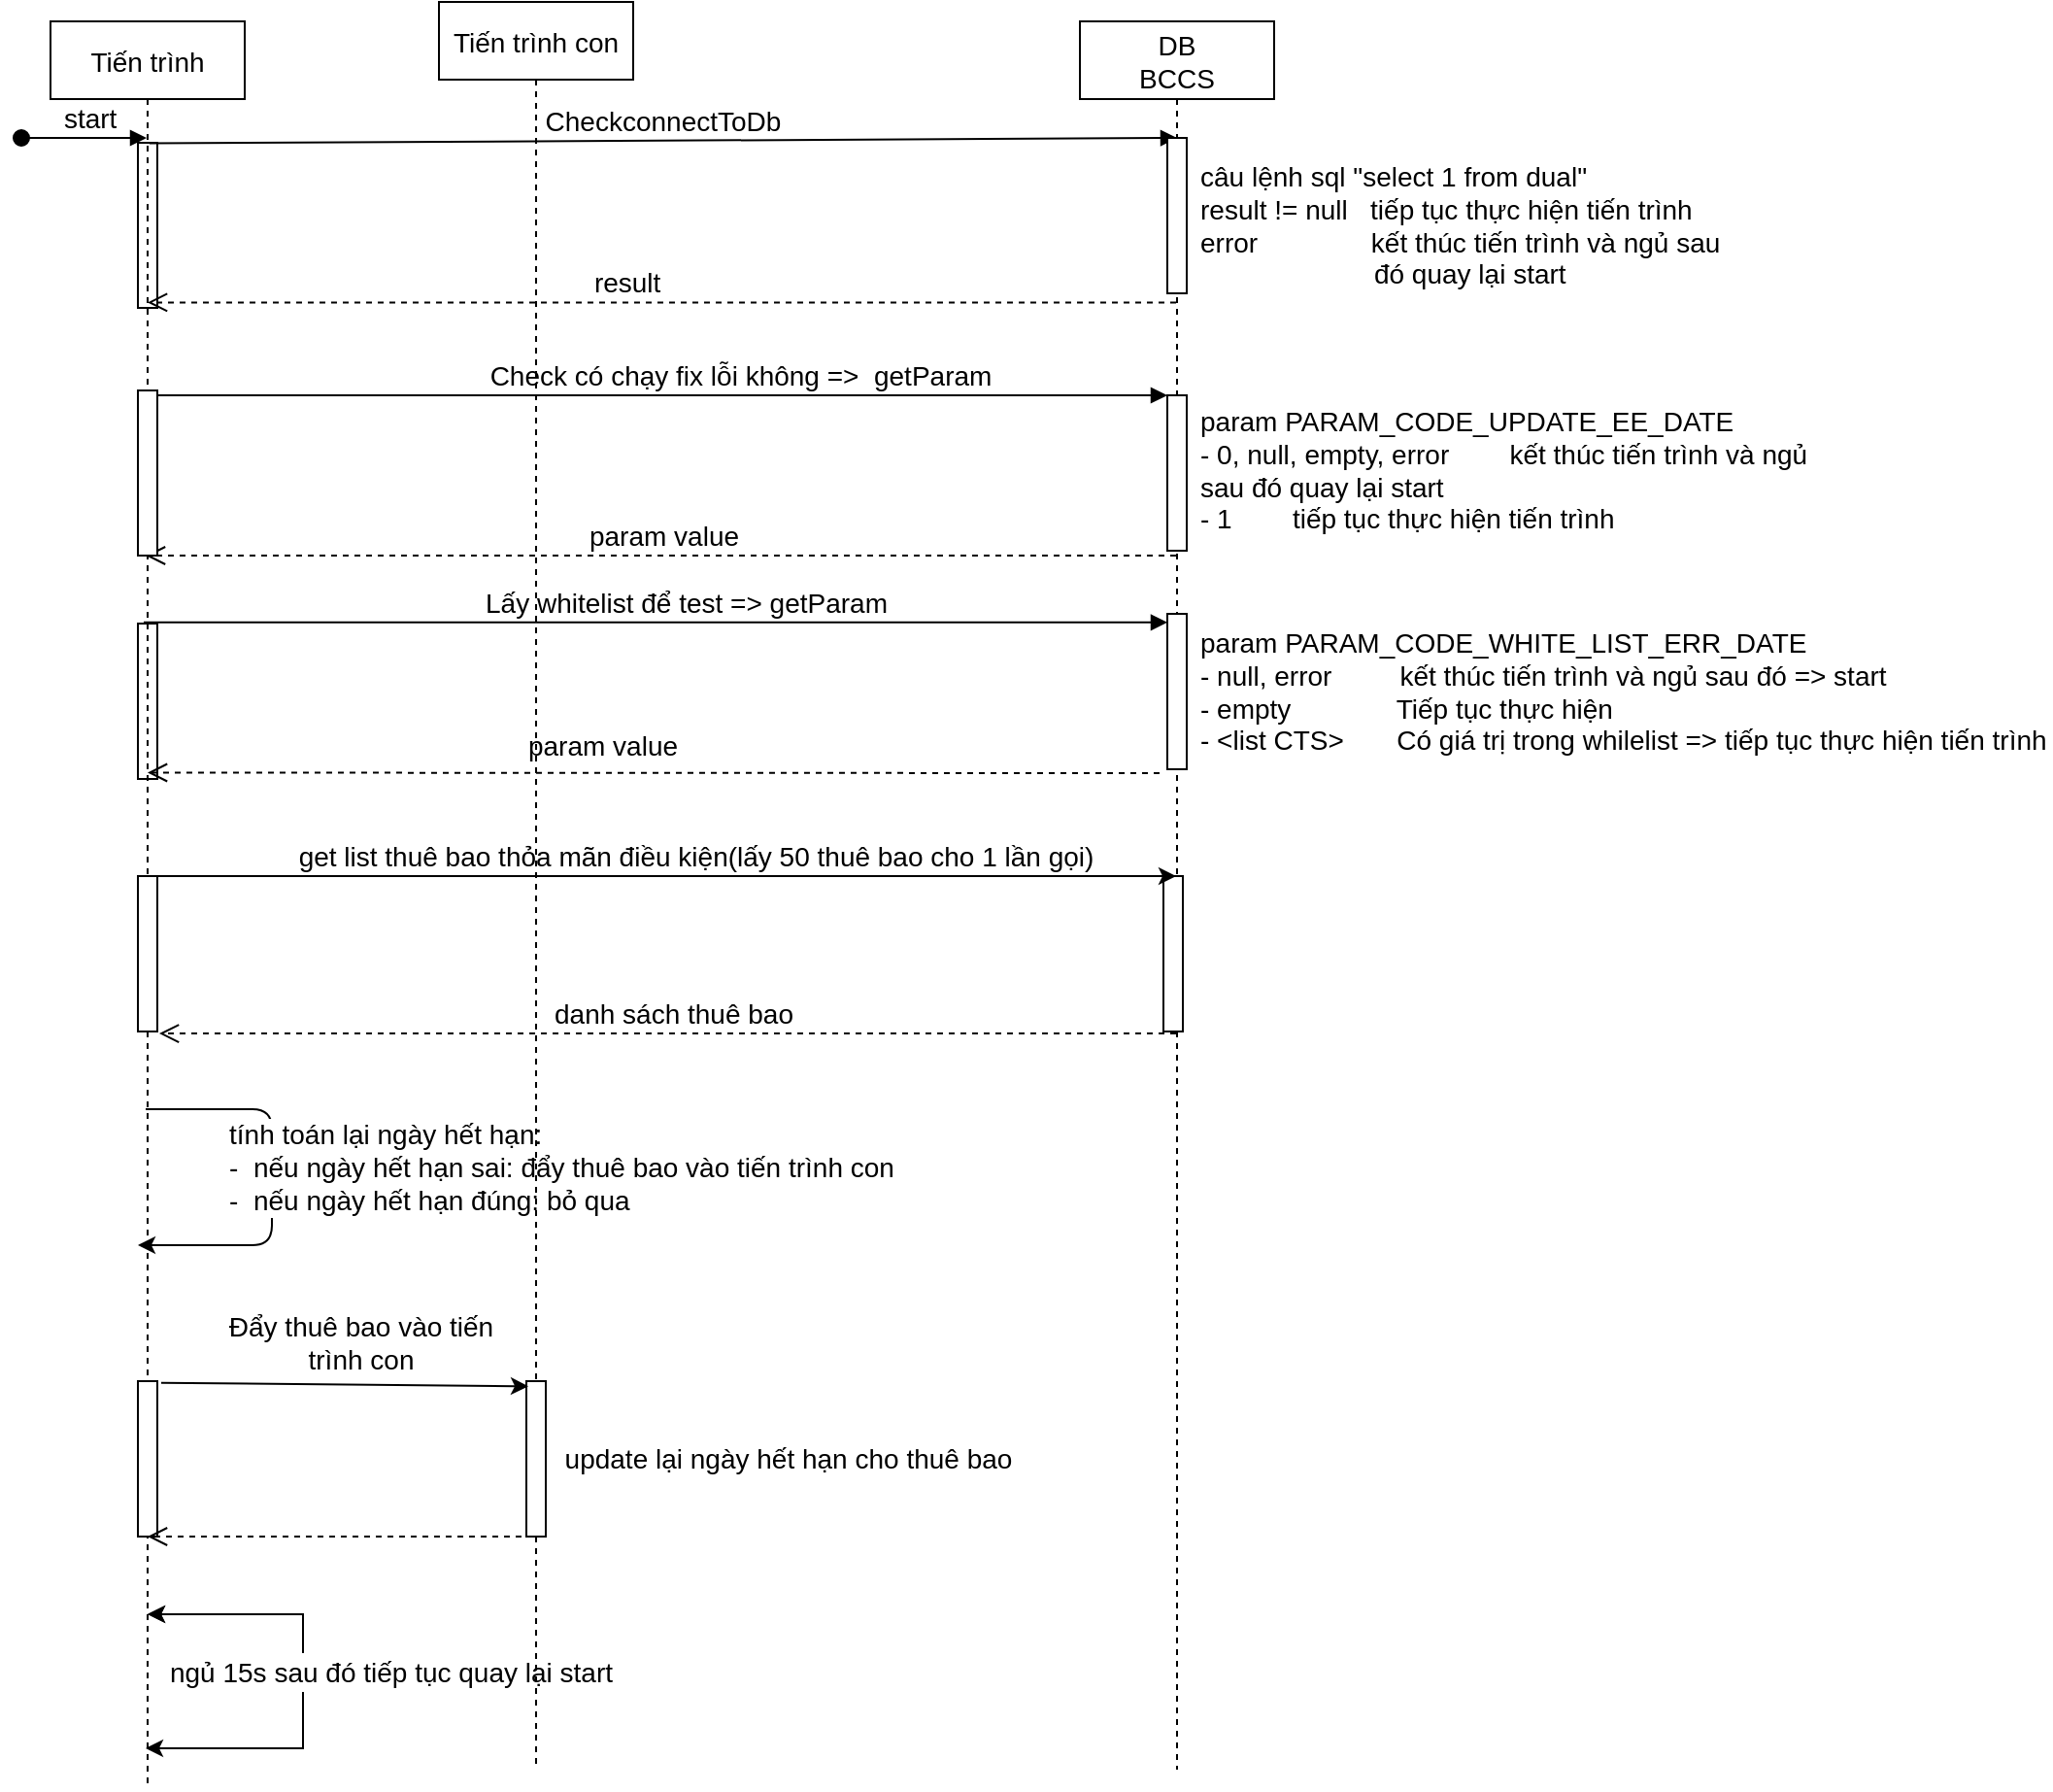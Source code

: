 <mxfile version="13.6.9" type="github">
  <diagram id="kgpKYQtTHZ0yAKxKKP6v" name="Page-1">
    <mxGraphModel dx="1422" dy="794" grid="1" gridSize="10" guides="1" tooltips="1" connect="1" arrows="1" fold="1" page="1" pageScale="1" pageWidth="850" pageHeight="1100" math="0" shadow="0">
      <root>
        <mxCell id="0" />
        <mxCell id="1" parent="0" />
        <mxCell id="1vematbYPJLGRJVCrZ_m-2" value="start " style="verticalAlign=bottom;startArrow=oval;endArrow=block;startSize=8;shadow=0;strokeWidth=1;fontSize=14;" edge="1" parent="1">
          <mxGeometry x="0.167" relative="1" as="geometry">
            <mxPoint x="15" y="150" as="sourcePoint" />
            <mxPoint as="offset" />
            <mxPoint x="79.5" y="150" as="targetPoint" />
          </mxGeometry>
        </mxCell>
        <mxCell id="1vematbYPJLGRJVCrZ_m-3" value="" style="points=[];perimeter=orthogonalPerimeter;rounded=0;shadow=0;strokeWidth=1;fontSize=14;" vertex="1" parent="1">
          <mxGeometry x="75" y="400" width="10" height="80" as="geometry" />
        </mxCell>
        <mxCell id="1vematbYPJLGRJVCrZ_m-4" value="" style="points=[];perimeter=orthogonalPerimeter;rounded=0;shadow=0;strokeWidth=1;fontSize=14;" vertex="1" parent="1">
          <mxGeometry x="75" y="152.5" width="10" height="85" as="geometry" />
        </mxCell>
        <mxCell id="1vematbYPJLGRJVCrZ_m-8" value="param value" style="verticalAlign=bottom;endArrow=open;dashed=1;endSize=8;shadow=0;strokeWidth=1;fontSize=14;entryX=0.4;entryY=1;entryDx=0;entryDy=0;entryPerimeter=0;" edge="1" parent="1" source="1vematbYPJLGRJVCrZ_m-22" target="1vematbYPJLGRJVCrZ_m-17">
          <mxGeometry x="-0.006" relative="1" as="geometry">
            <mxPoint x="79.5" y="352.5" as="targetPoint" />
            <mxPoint x="389.5" y="352.5" as="sourcePoint" />
            <Array as="points" />
            <mxPoint as="offset" />
          </mxGeometry>
        </mxCell>
        <mxCell id="1vematbYPJLGRJVCrZ_m-9" value="Check có chạy fix lỗi không =&gt;  getParam" style="verticalAlign=bottom;endArrow=block;entryX=0;entryY=0;shadow=0;strokeWidth=1;fontSize=14;" edge="1" parent="1" target="1vematbYPJLGRJVCrZ_m-5">
          <mxGeometry x="0.155" relative="1" as="geometry">
            <mxPoint x="85" y="282.5" as="sourcePoint" />
            <mxPoint as="offset" />
          </mxGeometry>
        </mxCell>
        <mxCell id="1vematbYPJLGRJVCrZ_m-10" value="&lt;div&gt;param&amp;nbsp;PARAM_CODE_UPDATE_EE_DATE&amp;nbsp;&lt;/div&gt;- 0, null, empty, error&amp;nbsp; &amp;nbsp; &amp;nbsp; &amp;nbsp; kết thúc tiến trình và ngủ sau đó quay lại start&lt;div style=&quot;font-size: 14px&quot;&gt;- 1&amp;nbsp; &amp;nbsp; &amp;nbsp; &amp;nbsp; tiếp tục thực hiện tiến trình&lt;/div&gt;" style="text;html=1;strokeColor=none;fillColor=none;align=left;verticalAlign=middle;whiteSpace=wrap;rounded=0;fontSize=14;" vertex="1" parent="1">
          <mxGeometry x="620" y="290" width="330" height="62.5" as="geometry" />
        </mxCell>
        <mxCell id="1vematbYPJLGRJVCrZ_m-11" value="Lấy whitelist để test =&gt; getParam" style="verticalAlign=bottom;endArrow=block;shadow=0;strokeWidth=1;fontSize=14;exitX=0.48;exitY=0.34;exitDx=0;exitDy=0;exitPerimeter=0;" edge="1" parent="1" target="1vematbYPJLGRJVCrZ_m-6" source="1vematbYPJLGRJVCrZ_m-16">
          <mxGeometry x="0.06" relative="1" as="geometry">
            <mxPoint x="80" y="387" as="sourcePoint" />
            <mxPoint x="380" y="387" as="targetPoint" />
            <mxPoint as="offset" />
          </mxGeometry>
        </mxCell>
        <mxCell id="1vematbYPJLGRJVCrZ_m-12" value="param value" style="verticalAlign=bottom;endArrow=open;dashed=1;endSize=8;shadow=0;strokeWidth=1;fontSize=14;exitX=-0.4;exitY=1.025;exitDx=0;exitDy=0;exitPerimeter=0;entryX=0.5;entryY=0.425;entryDx=0;entryDy=0;entryPerimeter=0;" edge="1" parent="1" source="1vematbYPJLGRJVCrZ_m-24" target="1vematbYPJLGRJVCrZ_m-16">
          <mxGeometry x="0.177" y="-20" relative="1" as="geometry">
            <mxPoint x="80" y="465" as="targetPoint" />
            <mxPoint x="390" y="465" as="sourcePoint" />
            <Array as="points" />
            <mxPoint x="20" y="16" as="offset" />
          </mxGeometry>
        </mxCell>
        <mxCell id="1vematbYPJLGRJVCrZ_m-13" value="CheckconnectToDb" style="verticalAlign=bottom;endArrow=block;entryX=0.5;entryY=0;shadow=0;strokeWidth=1;entryDx=0;entryDy=0;entryPerimeter=0;fontSize=14;exitX=0.51;exitY=0.069;exitDx=0;exitDy=0;exitPerimeter=0;" edge="1" parent="1" target="1vematbYPJLGRJVCrZ_m-7" source="1vematbYPJLGRJVCrZ_m-16">
          <mxGeometry relative="1" as="geometry">
            <mxPoint x="79.5" y="140" as="sourcePoint" />
            <mxPoint x="380" y="140" as="targetPoint" />
            <mxPoint as="offset" />
          </mxGeometry>
        </mxCell>
        <mxCell id="1vematbYPJLGRJVCrZ_m-14" value="result " style="verticalAlign=bottom;endArrow=open;dashed=1;endSize=8;shadow=0;strokeWidth=1;fontSize=14;entryX=0.5;entryY=0.159;entryDx=0;entryDy=0;entryPerimeter=0;" edge="1" parent="1" source="1vematbYPJLGRJVCrZ_m-22" target="1vematbYPJLGRJVCrZ_m-16">
          <mxGeometry x="0.059" relative="1" as="geometry">
            <mxPoint x="130" y="235" as="targetPoint" />
            <mxPoint x="390" y="220" as="sourcePoint" />
            <Array as="points" />
            <mxPoint as="offset" />
          </mxGeometry>
        </mxCell>
        <mxCell id="1vematbYPJLGRJVCrZ_m-15" value="câu lệnh sql &quot;select 1 from dual&quot;&lt;br style=&quot;font-size: 14px;&quot;&gt;result != null&amp;nbsp; &amp;nbsp;tiếp tục thực hiện tiến trình&lt;br style=&quot;font-size: 14px;&quot;&gt;error&amp;nbsp; &amp;nbsp; &amp;nbsp; &amp;nbsp; &amp;nbsp; &amp;nbsp; &amp;nbsp; &amp;nbsp;kết thúc tiến trình và ngủ sau&amp;nbsp; &amp;nbsp; &amp;nbsp; &amp;nbsp; &amp;nbsp; &amp;nbsp; &amp;nbsp; &amp;nbsp; &amp;nbsp; &amp;nbsp; &amp;nbsp; &amp;nbsp; &amp;nbsp;đó quay lại start" style="text;html=1;strokeColor=none;fillColor=none;align=left;verticalAlign=middle;whiteSpace=wrap;rounded=0;fontSize=14;" vertex="1" parent="1">
          <mxGeometry x="620" y="165" width="280" height="60" as="geometry" />
        </mxCell>
        <mxCell id="1vematbYPJLGRJVCrZ_m-16" value="Tiến trình" style="shape=umlLifeline;perimeter=lifelinePerimeter;container=1;collapsible=0;recursiveResize=0;rounded=0;shadow=0;strokeWidth=1;fontSize=14;" vertex="1" parent="1">
          <mxGeometry x="30" y="90" width="100" height="910" as="geometry" />
        </mxCell>
        <mxCell id="1vematbYPJLGRJVCrZ_m-17" value="" style="points=[];perimeter=orthogonalPerimeter;rounded=0;shadow=0;strokeWidth=1;fontSize=14;" vertex="1" parent="1vematbYPJLGRJVCrZ_m-16">
          <mxGeometry x="45" y="190" width="10" height="85" as="geometry" />
        </mxCell>
        <mxCell id="1vematbYPJLGRJVCrZ_m-19" value="" style="points=[];perimeter=orthogonalPerimeter;rounded=0;shadow=0;strokeWidth=1;fontSize=14;" vertex="1" parent="1vematbYPJLGRJVCrZ_m-16">
          <mxGeometry x="45" y="440" width="10" height="80" as="geometry" />
        </mxCell>
        <mxCell id="1vematbYPJLGRJVCrZ_m-49" value="" style="points=[];perimeter=orthogonalPerimeter;rounded=0;shadow=0;strokeWidth=1;fontSize=14;" vertex="1" parent="1vematbYPJLGRJVCrZ_m-16">
          <mxGeometry x="45" y="700" width="10" height="80" as="geometry" />
        </mxCell>
        <mxCell id="1vematbYPJLGRJVCrZ_m-22" value="DB &#xa;BCCS" style="shape=umlLifeline;perimeter=lifelinePerimeter;container=1;collapsible=0;recursiveResize=0;rounded=0;shadow=0;strokeWidth=1;fontSize=14;" vertex="1" parent="1">
          <mxGeometry x="560" y="90" width="100" height="900" as="geometry" />
        </mxCell>
        <mxCell id="1vematbYPJLGRJVCrZ_m-23" value="" style="points=[];perimeter=orthogonalPerimeter;rounded=0;shadow=0;strokeWidth=1;fontSize=14;" vertex="1" parent="1vematbYPJLGRJVCrZ_m-22">
          <mxGeometry x="45" y="192.5" width="10" height="80" as="geometry" />
        </mxCell>
        <mxCell id="1vematbYPJLGRJVCrZ_m-24" value="" style="points=[];perimeter=orthogonalPerimeter;rounded=0;shadow=0;strokeWidth=1;fontSize=14;" vertex="1" parent="1vematbYPJLGRJVCrZ_m-22">
          <mxGeometry x="45" y="305" width="10" height="80" as="geometry" />
        </mxCell>
        <mxCell id="1vematbYPJLGRJVCrZ_m-25" value="" style="points=[];perimeter=orthogonalPerimeter;rounded=0;shadow=0;strokeWidth=1;fontSize=14;" vertex="1" parent="1vematbYPJLGRJVCrZ_m-22">
          <mxGeometry x="45" y="60" width="10" height="80" as="geometry" />
        </mxCell>
        <mxCell id="1vematbYPJLGRJVCrZ_m-29" value="" style="points=[];perimeter=orthogonalPerimeter;rounded=0;shadow=0;strokeWidth=1;fontSize=14;" vertex="1" parent="1vematbYPJLGRJVCrZ_m-22">
          <mxGeometry x="43" y="440" width="10" height="39.5" as="geometry" />
        </mxCell>
        <mxCell id="1vematbYPJLGRJVCrZ_m-7" value="" style="points=[];perimeter=orthogonalPerimeter;rounded=0;shadow=0;strokeWidth=1;fontSize=14;" vertex="1" parent="1vematbYPJLGRJVCrZ_m-22">
          <mxGeometry x="45" y="60" width="10" height="80" as="geometry" />
        </mxCell>
        <mxCell id="1vematbYPJLGRJVCrZ_m-6" value="" style="points=[];perimeter=orthogonalPerimeter;rounded=0;shadow=0;strokeWidth=1;fontSize=14;" vertex="1" parent="1vematbYPJLGRJVCrZ_m-22">
          <mxGeometry x="45" y="300" height="85" as="geometry" />
        </mxCell>
        <mxCell id="1vematbYPJLGRJVCrZ_m-31" value="" style="points=[];perimeter=orthogonalPerimeter;rounded=0;shadow=0;strokeWidth=1;fontSize=14;" vertex="1" parent="1vematbYPJLGRJVCrZ_m-22">
          <mxGeometry x="43" y="440" width="10" height="80" as="geometry" />
        </mxCell>
        <mxCell id="1vematbYPJLGRJVCrZ_m-5" value="" style="points=[];perimeter=orthogonalPerimeter;rounded=0;shadow=0;strokeWidth=1;fontSize=14;" vertex="1" parent="1vematbYPJLGRJVCrZ_m-22">
          <mxGeometry x="45" y="192.5" width="10" height="80" as="geometry" />
        </mxCell>
        <mxCell id="1vematbYPJLGRJVCrZ_m-30" value="param PARAM_CODE_WHITE_LIST_ERR_DATE&lt;br style=&quot;font-size: 14px&quot;&gt;- null, error&amp;nbsp; &amp;nbsp; &amp;nbsp; &amp;nbsp; &amp;nbsp;kết thúc tiến trình và ngủ sau đó =&amp;gt; start&lt;br style=&quot;font-size: 14px&quot;&gt;- empty&amp;nbsp; &amp;nbsp; &amp;nbsp; &amp;nbsp; &amp;nbsp; &amp;nbsp; &amp;nbsp; Tiếp tục thực hiện&lt;br&gt;- &amp;lt;list CTS&amp;gt;&amp;nbsp; &amp;nbsp; &amp;nbsp; &amp;nbsp;Có giá trị trong whilelist =&amp;gt; tiếp tục thực hiện tiến trình" style="text;whiteSpace=wrap;html=1;fontSize=14;" vertex="1" parent="1">
          <mxGeometry x="620" y="395" width="440" height="85" as="geometry" />
        </mxCell>
        <mxCell id="1vematbYPJLGRJVCrZ_m-32" value="" style="endArrow=classic;html=1;fontSize=14;exitX=0.2;exitY=0;exitDx=0;exitDy=0;exitPerimeter=0;" edge="1" parent="1" source="1vematbYPJLGRJVCrZ_m-19" target="1vematbYPJLGRJVCrZ_m-22">
          <mxGeometry relative="1" as="geometry">
            <mxPoint x="75" y="520" as="sourcePoint" />
            <mxPoint x="380" y="520" as="targetPoint" />
          </mxGeometry>
        </mxCell>
        <mxCell id="1vematbYPJLGRJVCrZ_m-33" value="&lt;span style=&quot;text-align: left&quot;&gt;&lt;font style=&quot;font-size: 14px&quot;&gt;get list thuê bao thỏa mãn điều kiện(lấy 50 thuê bao cho 1 lần gọi)&lt;/font&gt;&lt;/span&gt;" style="edgeLabel;resizable=0;html=1;align=center;verticalAlign=middle;fontSize=14;" connectable="0" vertex="1" parent="1vematbYPJLGRJVCrZ_m-32">
          <mxGeometry relative="1" as="geometry">
            <mxPoint x="18" y="-10" as="offset" />
          </mxGeometry>
        </mxCell>
        <mxCell id="1vematbYPJLGRJVCrZ_m-34" value="danh sách thuê bao" style="verticalAlign=bottom;endArrow=open;dashed=1;endSize=8;shadow=0;strokeWidth=1;fontSize=14;entryX=1.1;entryY=1.013;entryDx=0;entryDy=0;entryPerimeter=0;" edge="1" parent="1" source="1vematbYPJLGRJVCrZ_m-22" target="1vematbYPJLGRJVCrZ_m-19">
          <mxGeometry x="-0.008" relative="1" as="geometry">
            <mxPoint x="75.0" y="570.0" as="targetPoint" />
            <mxPoint x="384.7" y="571.54" as="sourcePoint" />
            <Array as="points" />
            <mxPoint x="1" as="offset" />
          </mxGeometry>
        </mxCell>
        <mxCell id="1vematbYPJLGRJVCrZ_m-36" value="" style="endArrow=classic;html=1;fontSize=14;" edge="1" parent="1">
          <mxGeometry relative="1" as="geometry">
            <mxPoint x="79" y="650" as="sourcePoint" />
            <mxPoint x="75" y="720" as="targetPoint" />
            <Array as="points">
              <mxPoint x="144" y="650" />
              <mxPoint x="144" y="720" />
              <mxPoint x="114" y="720" />
            </Array>
          </mxGeometry>
        </mxCell>
        <mxCell id="1vematbYPJLGRJVCrZ_m-37" value="tính toán lại ngày hết hạn:&lt;br&gt;-&amp;nbsp; nếu ngày hết hạn sai: đẩy thuê bao vào tiến trình con&lt;br&gt;-&amp;nbsp; nếu ngày hết hạn đúng: bỏ qua" style="edgeLabel;resizable=0;html=1;align=left;verticalAlign=middle;fontSize=14;" connectable="0" vertex="1" parent="1vematbYPJLGRJVCrZ_m-36">
          <mxGeometry relative="1" as="geometry">
            <mxPoint x="-24" y="-7.5" as="offset" />
          </mxGeometry>
        </mxCell>
        <mxCell id="1vematbYPJLGRJVCrZ_m-38" value="Tiến trình con" style="shape=umlLifeline;perimeter=lifelinePerimeter;container=1;collapsible=0;recursiveResize=0;rounded=0;shadow=0;strokeWidth=1;fontSize=14;" vertex="1" parent="1">
          <mxGeometry x="230" y="80" width="100" height="910" as="geometry" />
        </mxCell>
        <mxCell id="1vematbYPJLGRJVCrZ_m-42" value="" style="points=[];perimeter=orthogonalPerimeter;rounded=0;shadow=0;strokeWidth=1;fontSize=14;" vertex="1" parent="1vematbYPJLGRJVCrZ_m-38">
          <mxGeometry x="45" y="710" width="10" height="80" as="geometry" />
        </mxCell>
        <mxCell id="1vematbYPJLGRJVCrZ_m-46" value="" style="points=[];perimeter=orthogonalPerimeter;rounded=0;shadow=0;strokeWidth=1;fontSize=14;" vertex="1" parent="1vematbYPJLGRJVCrZ_m-38">
          <mxGeometry x="45" y="300" height="85" as="geometry" />
        </mxCell>
        <mxCell id="1vematbYPJLGRJVCrZ_m-50" value="" style="endArrow=classic;html=1;exitX=1.2;exitY=0.011;exitDx=0;exitDy=0;exitPerimeter=0;entryX=0.1;entryY=0.033;entryDx=0;entryDy=0;entryPerimeter=0;" edge="1" parent="1" source="1vematbYPJLGRJVCrZ_m-49" target="1vematbYPJLGRJVCrZ_m-42">
          <mxGeometry width="50" height="50" relative="1" as="geometry">
            <mxPoint x="85" y="780" as="sourcePoint" />
            <mxPoint x="135" y="730" as="targetPoint" />
          </mxGeometry>
        </mxCell>
        <mxCell id="1vematbYPJLGRJVCrZ_m-51" value="&lt;font style=&quot;font-size: 14px&quot;&gt;Đẩy thuê bao vào tiến trình con&lt;/font&gt;" style="text;html=1;strokeColor=none;fillColor=none;align=center;verticalAlign=middle;whiteSpace=wrap;rounded=0;" vertex="1" parent="1">
          <mxGeometry x="110" y="760" width="160" height="20" as="geometry" />
        </mxCell>
        <mxCell id="1vematbYPJLGRJVCrZ_m-52" value="&lt;font style=&quot;font-size: 14px&quot;&gt;update lại ngày hết hạn cho thuê bao&lt;/font&gt;" style="text;html=1;strokeColor=none;fillColor=none;align=center;verticalAlign=middle;whiteSpace=wrap;rounded=0;strokeWidth=1;" vertex="1" parent="1">
          <mxGeometry x="290" y="810" width="240" height="40" as="geometry" />
        </mxCell>
        <mxCell id="1vematbYPJLGRJVCrZ_m-53" value="" style="verticalAlign=bottom;endArrow=open;dashed=1;endSize=8;shadow=0;strokeWidth=1;fontSize=14;" edge="1" parent="1" target="1vematbYPJLGRJVCrZ_m-16">
          <mxGeometry x="0.008" relative="1" as="geometry">
            <mxPoint x="-310" y="870" as="targetPoint" />
            <mxPoint x="278.5" y="870" as="sourcePoint" />
            <Array as="points" />
            <mxPoint as="offset" />
          </mxGeometry>
        </mxCell>
        <mxCell id="1vematbYPJLGRJVCrZ_m-55" style="edgeStyle=orthogonalEdgeStyle;rounded=0;orthogonalLoop=1;jettySize=auto;html=1;" edge="1" parent="1" source="1vematbYPJLGRJVCrZ_m-54" target="1vematbYPJLGRJVCrZ_m-16">
          <mxGeometry relative="1" as="geometry">
            <Array as="points">
              <mxPoint x="160" y="910" />
            </Array>
          </mxGeometry>
        </mxCell>
        <mxCell id="1vematbYPJLGRJVCrZ_m-56" style="edgeStyle=orthogonalEdgeStyle;rounded=0;orthogonalLoop=1;jettySize=auto;html=1;" edge="1" parent="1" source="1vematbYPJLGRJVCrZ_m-54" target="1vematbYPJLGRJVCrZ_m-16">
          <mxGeometry relative="1" as="geometry">
            <Array as="points">
              <mxPoint x="160" y="910" />
            </Array>
          </mxGeometry>
        </mxCell>
        <mxCell id="1vematbYPJLGRJVCrZ_m-57" style="edgeStyle=orthogonalEdgeStyle;rounded=0;orthogonalLoop=1;jettySize=auto;html=1;" edge="1" parent="1" source="1vematbYPJLGRJVCrZ_m-54">
          <mxGeometry relative="1" as="geometry">
            <mxPoint x="79" y="979" as="targetPoint" />
            <Array as="points">
              <mxPoint x="160" y="940" />
              <mxPoint x="160" y="979" />
              <mxPoint x="79" y="979" />
            </Array>
          </mxGeometry>
        </mxCell>
        <mxCell id="1vematbYPJLGRJVCrZ_m-54" value="&lt;font style=&quot;font-size: 14px&quot;&gt;ngủ 15s sau đó tiếp tục quay lại start&lt;/font&gt;" style="text;html=1;align=center;verticalAlign=middle;resizable=0;points=[];autosize=1;" vertex="1" parent="1">
          <mxGeometry x="85" y="930" width="240" height="20" as="geometry" />
        </mxCell>
      </root>
    </mxGraphModel>
  </diagram>
</mxfile>
